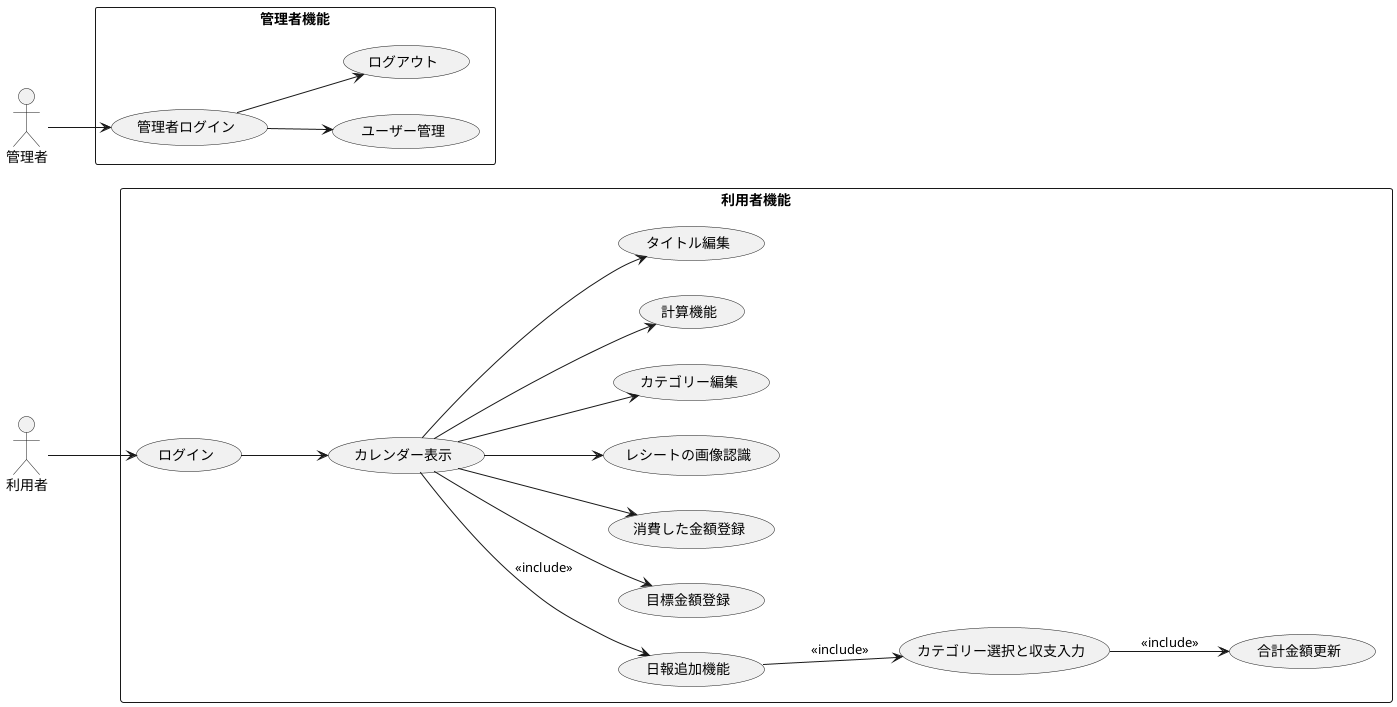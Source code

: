 @startuml
left to right direction
actor 利用者 as user
actor 管理者 as admin

rectangle 利用者機能 {
  usecase ログイン as login
  usecase カレンダー表示 as show_calendar
  usecase 日報作成 as create_report
  usecase カテゴリー選択と収支入力 as select_category_input
  usecase 合計金額更新 as update_total
  usecase 目標金額登録 as set_goal
  usecase 消費した金額登録 as add_expense
  usecase レシートの画像認識 as image_recognition
  usecase カテゴリー編集 as manage_category
  usecase 計算機能 as calculations
  usecase タイトル編集 as edit_title
  usecase 日報追加機能 as create_report
  
  
  user --> login
  login --> show_calendar
  show_calendar --> set_goal
  show_calendar --> add_expense
  show_calendar --> image_recognition
  show_calendar --> manage_category
  show_calendar --> calculations
  show_calendar --> edit_title
  show_calendar --> create_report :<<include>>
  create_report --> select_category_input :<<include>>
  select_category_input --> update_total :<<include>>
  
}



rectangle 管理者機能 {
  usecase 管理者ログイン as admin_login
  usecase ユーザー管理 as user_kan
  usecase ログアウト as account_logout

  admin --> admin_login
  admin_login --> user_kan
  admin_login --> account_logout
}


@enduml